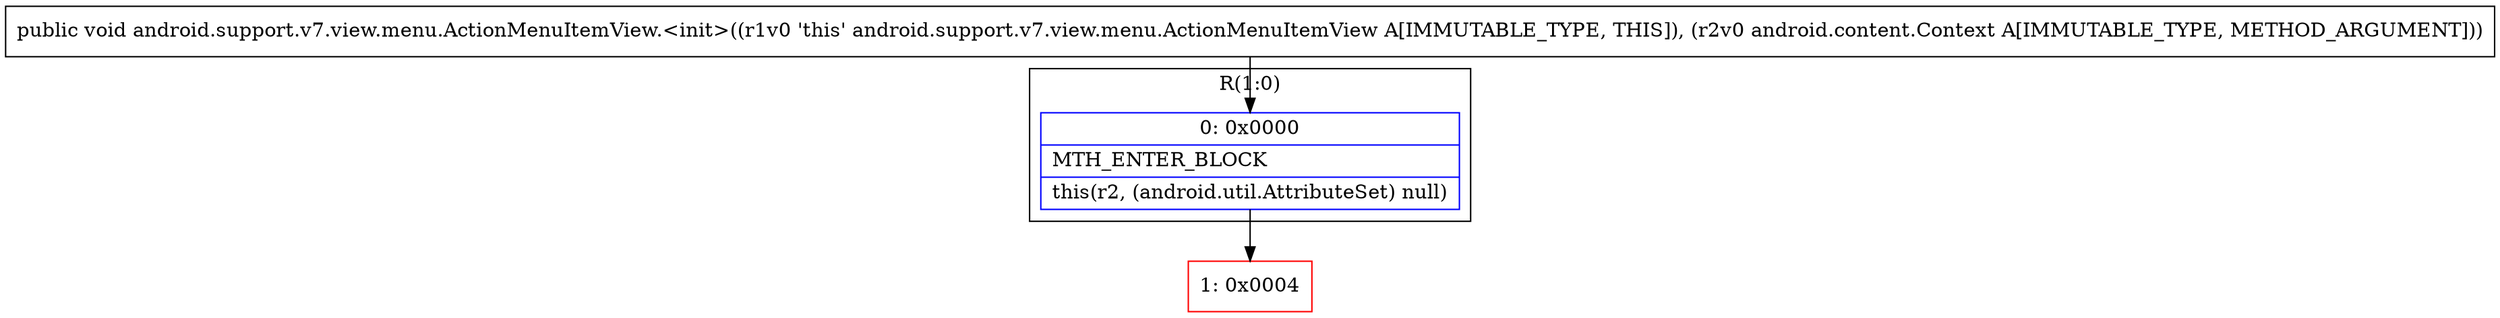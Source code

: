 digraph "CFG forandroid.support.v7.view.menu.ActionMenuItemView.\<init\>(Landroid\/content\/Context;)V" {
subgraph cluster_Region_1099964687 {
label = "R(1:0)";
node [shape=record,color=blue];
Node_0 [shape=record,label="{0\:\ 0x0000|MTH_ENTER_BLOCK\l|this(r2, (android.util.AttributeSet) null)\l}"];
}
Node_1 [shape=record,color=red,label="{1\:\ 0x0004}"];
MethodNode[shape=record,label="{public void android.support.v7.view.menu.ActionMenuItemView.\<init\>((r1v0 'this' android.support.v7.view.menu.ActionMenuItemView A[IMMUTABLE_TYPE, THIS]), (r2v0 android.content.Context A[IMMUTABLE_TYPE, METHOD_ARGUMENT])) }"];
MethodNode -> Node_0;
Node_0 -> Node_1;
}

